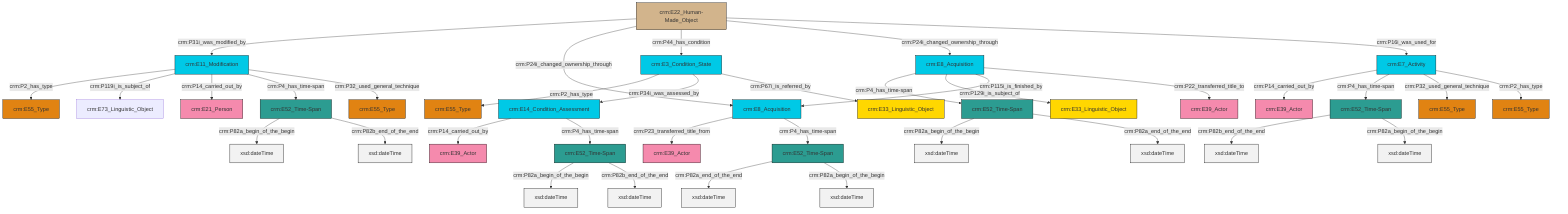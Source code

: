 graph TD
classDef Literal fill:#f2f2f2,stroke:#000000;
classDef CRM_Entity fill:#FFFFFF,stroke:#000000;
classDef Temporal_Entity fill:#00C9E6, stroke:#000000;
classDef Type fill:#E18312, stroke:#000000;
classDef Time-Span fill:#2C9C91, stroke:#000000;
classDef Appellation fill:#FFEB7F, stroke:#000000;
classDef Place fill:#008836, stroke:#000000;
classDef Persistent_Item fill:#B266B2, stroke:#000000;
classDef Conceptual_Object fill:#FFD700, stroke:#000000;
classDef Physical_Thing fill:#D2B48C, stroke:#000000;
classDef Actor fill:#f58aad, stroke:#000000;
classDef PC_Classes fill:#4ce600, stroke:#000000;
classDef Multi fill:#cccccc,stroke:#000000;

0["crm:E7_Activity"]:::Temporal_Entity -->|crm:P14_carried_out_by| 1["crm:E39_Actor"]:::Actor
2["crm:E11_Modification"]:::Temporal_Entity -->|crm:P2_has_type| 3["crm:E55_Type"]:::Type
6["crm:E8_Acquisition"]:::Temporal_Entity -->|crm:P4_has_time-span| 7["crm:E52_Time-Span"]:::Time-Span
8["crm:E52_Time-Span"]:::Time-Span -->|crm:P82a_begin_of_the_begin| 9[xsd:dateTime]:::Literal
13["crm:E22_Human-Made_Object"]:::Physical_Thing -->|crm:P31i_was_modified_by| 2["crm:E11_Modification"]:::Temporal_Entity
13["crm:E22_Human-Made_Object"]:::Physical_Thing -->|crm:P24i_changed_ownership_through| 15["crm:E8_Acquisition"]:::Temporal_Entity
17["crm:E3_Condition_State"]:::Temporal_Entity -->|crm:P2_has_type| 18["crm:E55_Type"]:::Type
11["crm:E52_Time-Span"]:::Time-Span -->|crm:P82b_end_of_the_end| 24[xsd:dateTime]:::Literal
15["crm:E8_Acquisition"]:::Temporal_Entity -->|crm:P23_transferred_title_from| 25["crm:E39_Actor"]:::Actor
21["crm:E52_Time-Span"]:::Time-Span -->|crm:P82a_end_of_the_end| 29[xsd:dateTime]:::Literal
2["crm:E11_Modification"]:::Temporal_Entity -->|crm:P119i_is_subject_of| 31["crm:E73_Linguistic_Object"]:::Default
17["crm:E3_Condition_State"]:::Temporal_Entity -->|crm:P34i_was_assessed_by| 32["crm:E14_Condition_Assessment"]:::Temporal_Entity
7["crm:E52_Time-Span"]:::Time-Span -->|crm:P82a_begin_of_the_begin| 34[xsd:dateTime]:::Literal
2["crm:E11_Modification"]:::Temporal_Entity -->|crm:P14_carried_out_by| 35["crm:E21_Person"]:::Actor
13["crm:E22_Human-Made_Object"]:::Physical_Thing -->|crm:P44_has_condition| 17["crm:E3_Condition_State"]:::Temporal_Entity
13["crm:E22_Human-Made_Object"]:::Physical_Thing -->|crm:P24i_changed_ownership_through| 6["crm:E8_Acquisition"]:::Temporal_Entity
2["crm:E11_Modification"]:::Temporal_Entity -->|crm:P4_has_time-span| 38["crm:E52_Time-Span"]:::Time-Span
2["crm:E11_Modification"]:::Temporal_Entity -->|crm:P32_used_general_technique| 19["crm:E55_Type"]:::Type
17["crm:E3_Condition_State"]:::Temporal_Entity -->|crm:P67i_is_referred_by| 27["crm:E33_Linguistic_Object"]:::Conceptual_Object
38["crm:E52_Time-Span"]:::Time-Span -->|crm:P82a_begin_of_the_begin| 39[xsd:dateTime]:::Literal
38["crm:E52_Time-Span"]:::Time-Span -->|crm:P82b_end_of_the_end| 40[xsd:dateTime]:::Literal
0["crm:E7_Activity"]:::Temporal_Entity -->|crm:P4_has_time-span| 11["crm:E52_Time-Span"]:::Time-Span
13["crm:E22_Human-Made_Object"]:::Physical_Thing -->|crm:P16i_was_used_for| 0["crm:E7_Activity"]:::Temporal_Entity
6["crm:E8_Acquisition"]:::Temporal_Entity -->|crm:P129i_is_subject_of| 44["crm:E33_Linguistic_Object"]:::Conceptual_Object
0["crm:E7_Activity"]:::Temporal_Entity -->|crm:P32_used_general_technique| 41["crm:E55_Type"]:::Type
11["crm:E52_Time-Span"]:::Time-Span -->|crm:P82a_begin_of_the_begin| 46[xsd:dateTime]:::Literal
6["crm:E8_Acquisition"]:::Temporal_Entity -->|crm:P115i_is_finished_by| 15["crm:E8_Acquisition"]:::Temporal_Entity
7["crm:E52_Time-Span"]:::Time-Span -->|crm:P82a_end_of_the_end| 52[xsd:dateTime]:::Literal
21["crm:E52_Time-Span"]:::Time-Span -->|crm:P82a_begin_of_the_begin| 53[xsd:dateTime]:::Literal
32["crm:E14_Condition_Assessment"]:::Temporal_Entity -->|crm:P14_carried_out_by| 4["crm:E39_Actor"]:::Actor
6["crm:E8_Acquisition"]:::Temporal_Entity -->|crm:P22_transferred_title_to| 49["crm:E39_Actor"]:::Actor
0["crm:E7_Activity"]:::Temporal_Entity -->|crm:P2_has_type| 54["crm:E55_Type"]:::Type
32["crm:E14_Condition_Assessment"]:::Temporal_Entity -->|crm:P4_has_time-span| 8["crm:E52_Time-Span"]:::Time-Span
8["crm:E52_Time-Span"]:::Time-Span -->|crm:P82b_end_of_the_end| 57[xsd:dateTime]:::Literal
15["crm:E8_Acquisition"]:::Temporal_Entity -->|crm:P4_has_time-span| 21["crm:E52_Time-Span"]:::Time-Span